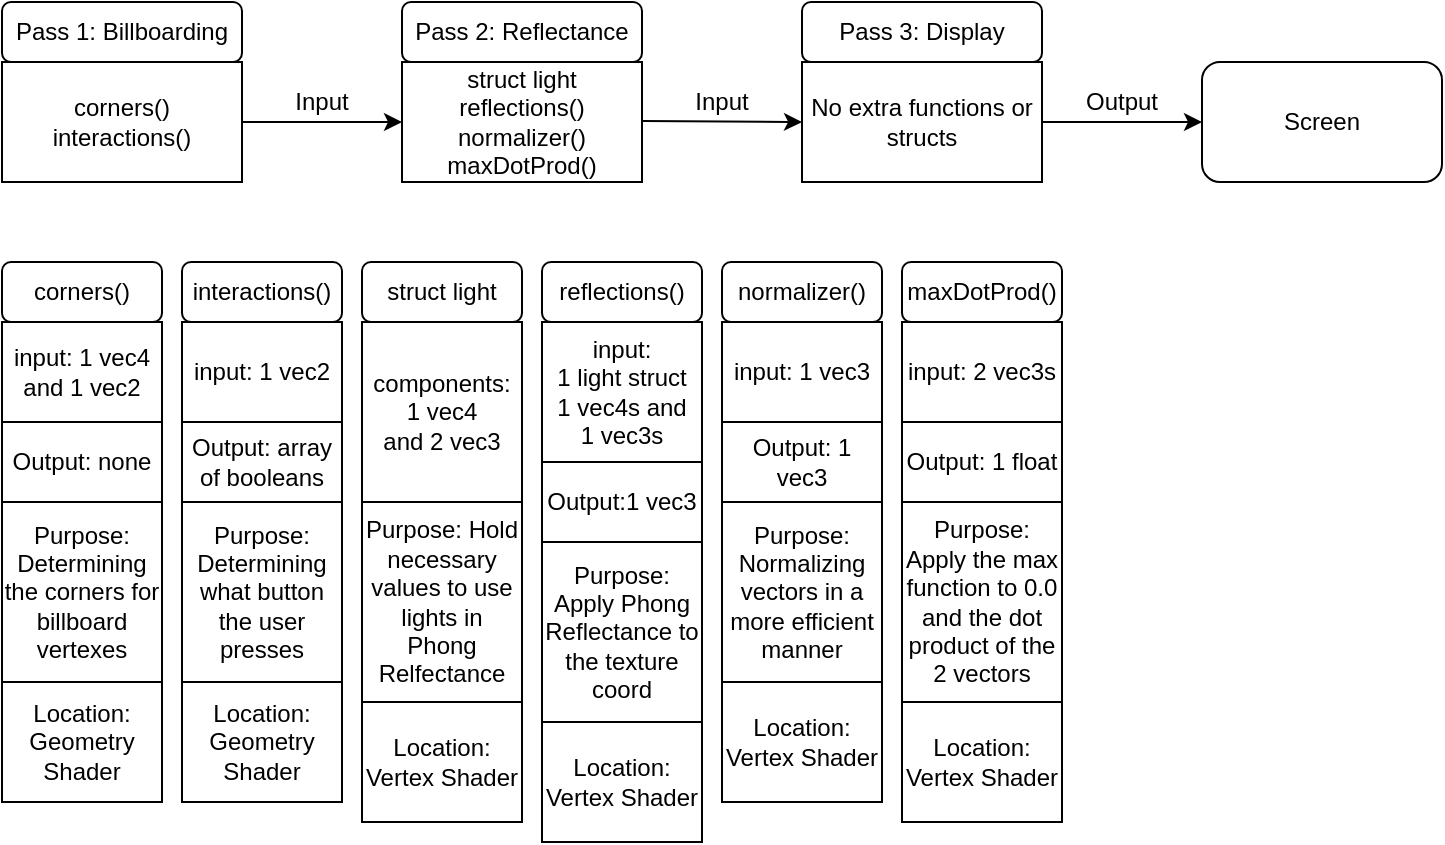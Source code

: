 <mxfile version="14.0.1" type="device"><diagram id="ZT_uCpjQj16bMHClLRVt" name="Page-1"><mxGraphModel dx="920" dy="697" grid="1" gridSize="10" guides="1" tooltips="1" connect="1" arrows="1" fold="1" page="1" pageScale="1" pageWidth="850" pageHeight="1100" math="0" shadow="0"><root><mxCell id="0"/><mxCell id="1" parent="0"/><mxCell id="j0ZxYQFcIrHSCVJJSYvh-1" value="Pass 2: Reflectance" style="rounded=1;whiteSpace=wrap;html=1;" parent="1" vertex="1"><mxGeometry x="240" y="100" width="120" height="30" as="geometry"/></mxCell><mxCell id="j0ZxYQFcIrHSCVJJSYvh-2" value="&lt;div&gt;struct light&lt;/div&gt;&lt;div&gt;reflections()&lt;/div&gt;&lt;div&gt;normalizer()&lt;/div&gt;&lt;div&gt;maxDotProd()&lt;br&gt;&lt;/div&gt;" style="rounded=0;whiteSpace=wrap;html=1;" parent="1" vertex="1"><mxGeometry x="240" y="130" width="120" height="60" as="geometry"/></mxCell><mxCell id="j0ZxYQFcIrHSCVJJSYvh-3" value="" style="endArrow=classic;html=1;entryX=0;entryY=0.5;entryDx=0;entryDy=0;" parent="1" target="j0ZxYQFcIrHSCVJJSYvh-4" edge="1"><mxGeometry width="50" height="50" relative="1" as="geometry"><mxPoint x="360" y="159.5" as="sourcePoint"/><mxPoint x="400" y="160" as="targetPoint"/></mxGeometry></mxCell><mxCell id="j0ZxYQFcIrHSCVJJSYvh-4" value="No extra functions or structs" style="rounded=0;whiteSpace=wrap;html=1;" parent="1" vertex="1"><mxGeometry x="440" y="130" width="120" height="60" as="geometry"/></mxCell><mxCell id="j0ZxYQFcIrHSCVJJSYvh-5" value="Pass 3: Display" style="rounded=1;whiteSpace=wrap;html=1;" parent="1" vertex="1"><mxGeometry x="440" y="100" width="120" height="30" as="geometry"/></mxCell><mxCell id="j0ZxYQFcIrHSCVJJSYvh-6" value="" style="endArrow=classic;html=1;exitX=1;exitY=0.5;exitDx=0;exitDy=0;entryX=0;entryY=0.5;entryDx=0;entryDy=0;" parent="1" source="j0ZxYQFcIrHSCVJJSYvh-4" target="j0ZxYQFcIrHSCVJJSYvh-7" edge="1"><mxGeometry width="50" height="50" relative="1" as="geometry"><mxPoint x="610" y="180" as="sourcePoint"/><mxPoint x="630" y="160" as="targetPoint"/></mxGeometry></mxCell><mxCell id="j0ZxYQFcIrHSCVJJSYvh-7" value="Screen" style="rounded=1;whiteSpace=wrap;html=1;" parent="1" vertex="1"><mxGeometry x="640" y="130" width="120" height="60" as="geometry"/></mxCell><mxCell id="j0ZxYQFcIrHSCVJJSYvh-8" value="" style="endArrow=classic;html=1;entryX=0;entryY=0.5;entryDx=0;entryDy=0;" parent="1" target="j0ZxYQFcIrHSCVJJSYvh-2" edge="1"><mxGeometry width="50" height="50" relative="1" as="geometry"><mxPoint x="150" y="160" as="sourcePoint"/><mxPoint x="100" y="140" as="targetPoint"/></mxGeometry></mxCell><mxCell id="j0ZxYQFcIrHSCVJJSYvh-9" value="&lt;div&gt;corners()&lt;/div&gt;&lt;div&gt;interactions()&lt;br&gt;&lt;/div&gt;" style="rounded=0;whiteSpace=wrap;html=1;" parent="1" vertex="1"><mxGeometry x="40" y="130" width="120" height="60" as="geometry"/></mxCell><mxCell id="j0ZxYQFcIrHSCVJJSYvh-10" value="Pass 1: Billboarding" style="rounded=1;whiteSpace=wrap;html=1;" parent="1" vertex="1"><mxGeometry x="40" y="100" width="120" height="30" as="geometry"/></mxCell><mxCell id="j0ZxYQFcIrHSCVJJSYvh-11" value="&lt;div&gt;Input&lt;/div&gt;" style="text;html=1;strokeColor=none;fillColor=none;align=center;verticalAlign=middle;whiteSpace=wrap;rounded=0;" parent="1" vertex="1"><mxGeometry x="180" y="140" width="40" height="20" as="geometry"/></mxCell><mxCell id="j0ZxYQFcIrHSCVJJSYvh-12" value="&lt;div&gt;Input&lt;/div&gt;" style="text;html=1;strokeColor=none;fillColor=none;align=center;verticalAlign=middle;whiteSpace=wrap;rounded=0;" parent="1" vertex="1"><mxGeometry x="380" y="140" width="40" height="20" as="geometry"/></mxCell><mxCell id="j0ZxYQFcIrHSCVJJSYvh-13" value="Output" style="text;html=1;strokeColor=none;fillColor=none;align=center;verticalAlign=middle;whiteSpace=wrap;rounded=0;" parent="1" vertex="1"><mxGeometry x="580" y="140" width="40" height="20" as="geometry"/></mxCell><mxCell id="j0ZxYQFcIrHSCVJJSYvh-15" value="corners()" style="rounded=1;whiteSpace=wrap;html=1;" parent="1" vertex="1"><mxGeometry x="40" y="230" width="80" height="30" as="geometry"/></mxCell><mxCell id="j0ZxYQFcIrHSCVJJSYvh-16" value="input: 1 vec4 and 1 vec2" style="rounded=0;whiteSpace=wrap;html=1;" parent="1" vertex="1"><mxGeometry x="40" y="260" width="80" height="50" as="geometry"/></mxCell><mxCell id="j0ZxYQFcIrHSCVJJSYvh-17" value="Output: none" style="rounded=0;whiteSpace=wrap;html=1;" parent="1" vertex="1"><mxGeometry x="40" y="310" width="80" height="40" as="geometry"/></mxCell><mxCell id="j0ZxYQFcIrHSCVJJSYvh-18" value="&lt;div&gt;Purpose: Determining the corners for billboard vertexes&lt;/div&gt;" style="rounded=0;whiteSpace=wrap;html=1;" parent="1" vertex="1"><mxGeometry x="40" y="350" width="80" height="90" as="geometry"/></mxCell><mxCell id="j0ZxYQFcIrHSCVJJSYvh-19" value="interactions()" style="rounded=1;whiteSpace=wrap;html=1;" parent="1" vertex="1"><mxGeometry x="130" y="230" width="80" height="30" as="geometry"/></mxCell><mxCell id="j0ZxYQFcIrHSCVJJSYvh-20" value="input: 1 vec2" style="rounded=0;whiteSpace=wrap;html=1;" parent="1" vertex="1"><mxGeometry x="130" y="260" width="80" height="50" as="geometry"/></mxCell><mxCell id="j0ZxYQFcIrHSCVJJSYvh-21" value="Output: array of booleans" style="rounded=0;whiteSpace=wrap;html=1;" parent="1" vertex="1"><mxGeometry x="130" y="310" width="80" height="40" as="geometry"/></mxCell><mxCell id="j0ZxYQFcIrHSCVJJSYvh-22" value="&lt;div&gt;Purpose: Determining what button the user presses&lt;br&gt;&lt;/div&gt;" style="rounded=0;whiteSpace=wrap;html=1;" parent="1" vertex="1"><mxGeometry x="130" y="350" width="80" height="90" as="geometry"/></mxCell><mxCell id="j0ZxYQFcIrHSCVJJSYvh-23" value="struct light" style="rounded=1;whiteSpace=wrap;html=1;" parent="1" vertex="1"><mxGeometry x="220" y="230" width="80" height="30" as="geometry"/></mxCell><mxCell id="j0ZxYQFcIrHSCVJJSYvh-24" value="&lt;div&gt;components:&lt;/div&gt;&lt;div&gt;1 vec4&lt;/div&gt;&lt;div&gt;and 2 vec3&lt;br&gt;&lt;/div&gt;" style="rounded=0;whiteSpace=wrap;html=1;" parent="1" vertex="1"><mxGeometry x="220" y="260" width="80" height="90" as="geometry"/></mxCell><mxCell id="j0ZxYQFcIrHSCVJJSYvh-26" value="Purpose: Hold necessary values to use lights in Phong Relfectance" style="rounded=0;whiteSpace=wrap;html=1;" parent="1" vertex="1"><mxGeometry x="220" y="350" width="80" height="100" as="geometry"/></mxCell><mxCell id="j0ZxYQFcIrHSCVJJSYvh-28" value="reflections()" style="rounded=1;whiteSpace=wrap;html=1;" parent="1" vertex="1"><mxGeometry x="310" y="230" width="80" height="30" as="geometry"/></mxCell><mxCell id="j0ZxYQFcIrHSCVJJSYvh-29" value="&lt;div&gt;input: &lt;br&gt;&lt;/div&gt;&lt;div&gt;1 light struct &lt;br&gt;&lt;/div&gt;&lt;div&gt;1 vec4s and &lt;br&gt;&lt;/div&gt;&lt;div&gt;1 vec3s&lt;/div&gt;" style="rounded=0;whiteSpace=wrap;html=1;" parent="1" vertex="1"><mxGeometry x="310" y="260" width="80" height="70" as="geometry"/></mxCell><mxCell id="j0ZxYQFcIrHSCVJJSYvh-30" value="Output:1 vec3" style="rounded=0;whiteSpace=wrap;html=1;" parent="1" vertex="1"><mxGeometry x="310" y="330" width="80" height="40" as="geometry"/></mxCell><mxCell id="j0ZxYQFcIrHSCVJJSYvh-31" value="&lt;div&gt;Purpose: Apply Phong Reflectance to the texture coord&lt;br&gt;&lt;/div&gt;" style="rounded=0;whiteSpace=wrap;html=1;" parent="1" vertex="1"><mxGeometry x="310" y="370" width="80" height="90" as="geometry"/></mxCell><mxCell id="j0ZxYQFcIrHSCVJJSYvh-32" value="normalizer()" style="rounded=1;whiteSpace=wrap;html=1;" parent="1" vertex="1"><mxGeometry x="400" y="230" width="80" height="30" as="geometry"/></mxCell><mxCell id="j0ZxYQFcIrHSCVJJSYvh-33" value="input: 1 vec3" style="rounded=0;whiteSpace=wrap;html=1;" parent="1" vertex="1"><mxGeometry x="400" y="260" width="80" height="50" as="geometry"/></mxCell><mxCell id="j0ZxYQFcIrHSCVJJSYvh-34" value="Output: 1 vec3" style="rounded=0;whiteSpace=wrap;html=1;" parent="1" vertex="1"><mxGeometry x="400" y="310" width="80" height="40" as="geometry"/></mxCell><mxCell id="j0ZxYQFcIrHSCVJJSYvh-35" value="&lt;div&gt;Purpose: Normalizing vectors in a more efficient manner&lt;br&gt;&lt;/div&gt;" style="rounded=0;whiteSpace=wrap;html=1;" parent="1" vertex="1"><mxGeometry x="400" y="350" width="80" height="90" as="geometry"/></mxCell><mxCell id="j0ZxYQFcIrHSCVJJSYvh-36" value="maxDotProd()" style="rounded=1;whiteSpace=wrap;html=1;" parent="1" vertex="1"><mxGeometry x="490" y="230" width="80" height="30" as="geometry"/></mxCell><mxCell id="j0ZxYQFcIrHSCVJJSYvh-37" value="input: 2 vec3s" style="rounded=0;whiteSpace=wrap;html=1;" parent="1" vertex="1"><mxGeometry x="490" y="260" width="80" height="50" as="geometry"/></mxCell><mxCell id="j0ZxYQFcIrHSCVJJSYvh-38" value="Output: 1 float" style="rounded=0;whiteSpace=wrap;html=1;" parent="1" vertex="1"><mxGeometry x="490" y="310" width="80" height="40" as="geometry"/></mxCell><mxCell id="j0ZxYQFcIrHSCVJJSYvh-39" value="&lt;div&gt;Purpose: Apply the max function to 0.0 and the dot product of the 2 vectors&lt;br&gt;&lt;/div&gt;" style="rounded=0;whiteSpace=wrap;html=1;" parent="1" vertex="1"><mxGeometry x="490" y="350" width="80" height="100" as="geometry"/></mxCell><mxCell id="9XdyCmEknqgBslE_qZ7n-1" value="Location: Geometry Shader" style="rounded=0;whiteSpace=wrap;html=1;" vertex="1" parent="1"><mxGeometry x="40" y="440" width="80" height="60" as="geometry"/></mxCell><mxCell id="9XdyCmEknqgBslE_qZ7n-2" value="Location: Geometry Shader" style="rounded=0;whiteSpace=wrap;html=1;" vertex="1" parent="1"><mxGeometry x="130" y="440" width="80" height="60" as="geometry"/></mxCell><mxCell id="9XdyCmEknqgBslE_qZ7n-3" value="&lt;div&gt;Location: Vertex Shader&lt;/div&gt;" style="rounded=0;whiteSpace=wrap;html=1;" vertex="1" parent="1"><mxGeometry x="220" y="450" width="80" height="60" as="geometry"/></mxCell><mxCell id="9XdyCmEknqgBslE_qZ7n-4" value="Location: Vertex Shader" style="rounded=0;whiteSpace=wrap;html=1;" vertex="1" parent="1"><mxGeometry x="310" y="460" width="80" height="60" as="geometry"/></mxCell><mxCell id="9XdyCmEknqgBslE_qZ7n-5" value="Location: Vertex Shader" style="rounded=0;whiteSpace=wrap;html=1;" vertex="1" parent="1"><mxGeometry x="400" y="440" width="80" height="60" as="geometry"/></mxCell><mxCell id="9XdyCmEknqgBslE_qZ7n-6" value="Location: Vertex Shader" style="rounded=0;whiteSpace=wrap;html=1;" vertex="1" parent="1"><mxGeometry x="490" y="450" width="80" height="60" as="geometry"/></mxCell></root></mxGraphModel></diagram></mxfile>